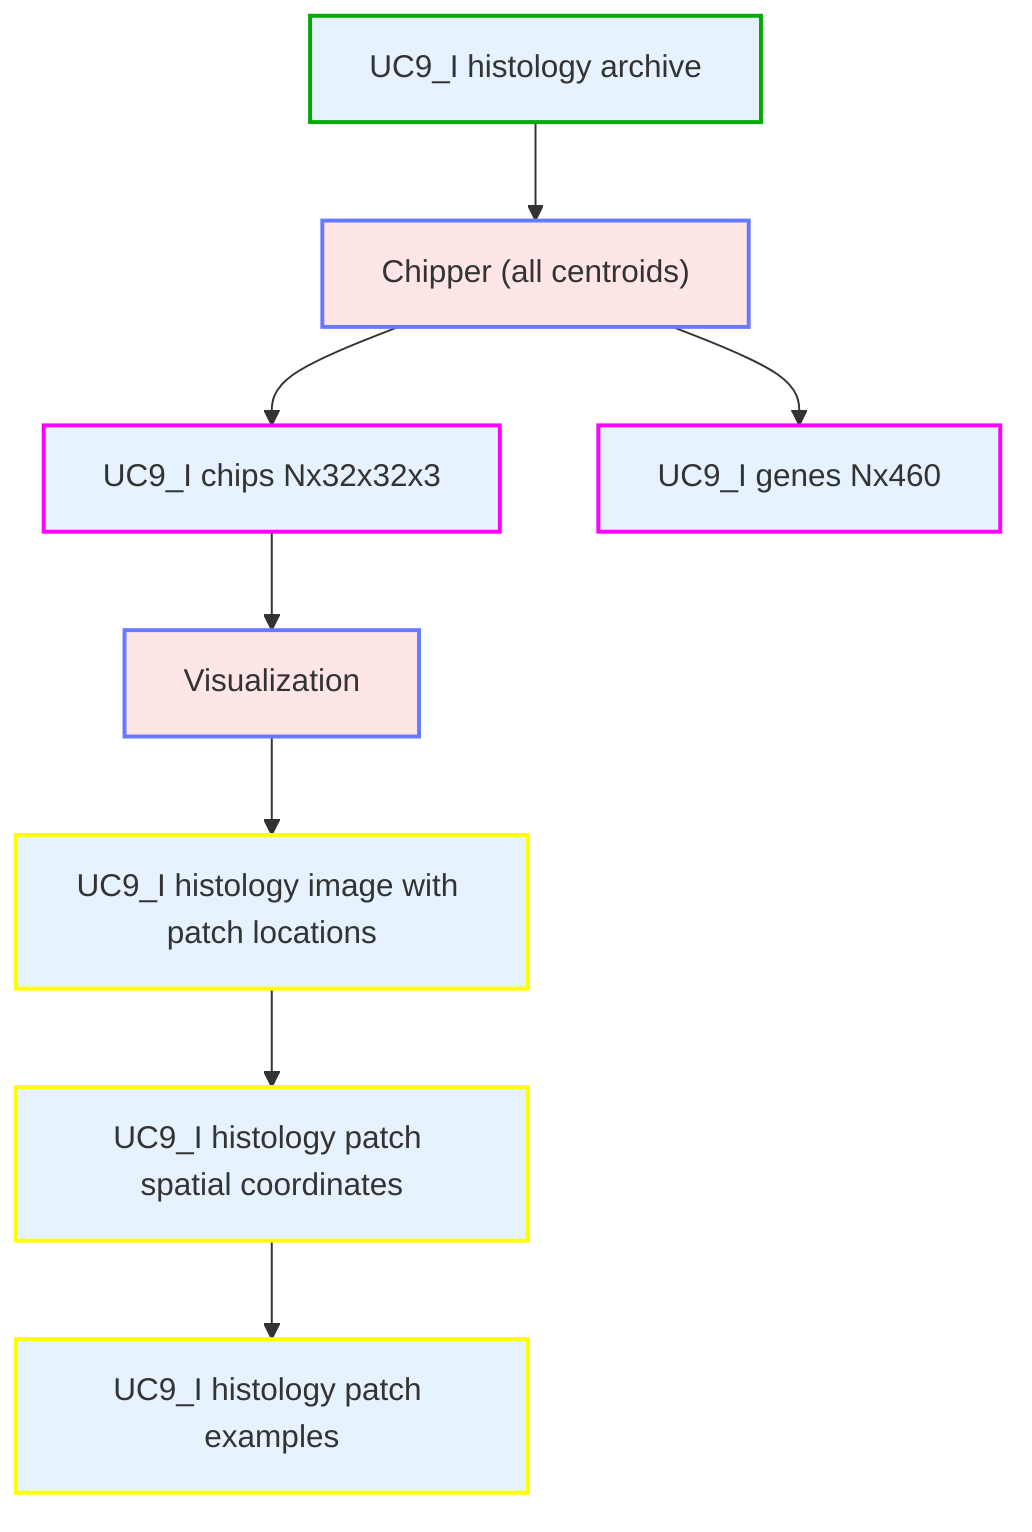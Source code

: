 %%{init: {'themeVariables': {'nodeTextColor':'#000'}}}%%
flowchart TD
    classDef data fill:#e6f3ff,stroke:#66b3ff,stroke-width:2px
    classDef op fill:#ffe6e6,stroke:#667aff,stroke-width:2px,shape:round-rect
    classDef inputData fill:#e6f3ff,stroke:#00AA00,stroke-width:2px
    classDef outputData fill:#e6f3ff,stroke:#FF00FF,stroke-width:2px
    classDef outputMetric fill:#e6f3ff,stroke:#FFFF00,stroke-width:2px

    data1["UC9_I histology archive"]:::inputData --> op1["Chipper (all centroids)"]:::op
    op1 --> data2["UC9_I chips Nx32x32x3"]:::outputData
    op1 --> data22["UC9_I genes Nx460"]:::outputData
    op11["Visualization"]:::op 
    data2 --> op11 --> data11["UC9_I histology image with patch locations"]:::outputMetric
    data11 --> data12["UC9_I histology patch spatial coordinates"]:::outputMetric
    data12 --> data13["UC9_I histology patch examples"]:::outputMetric